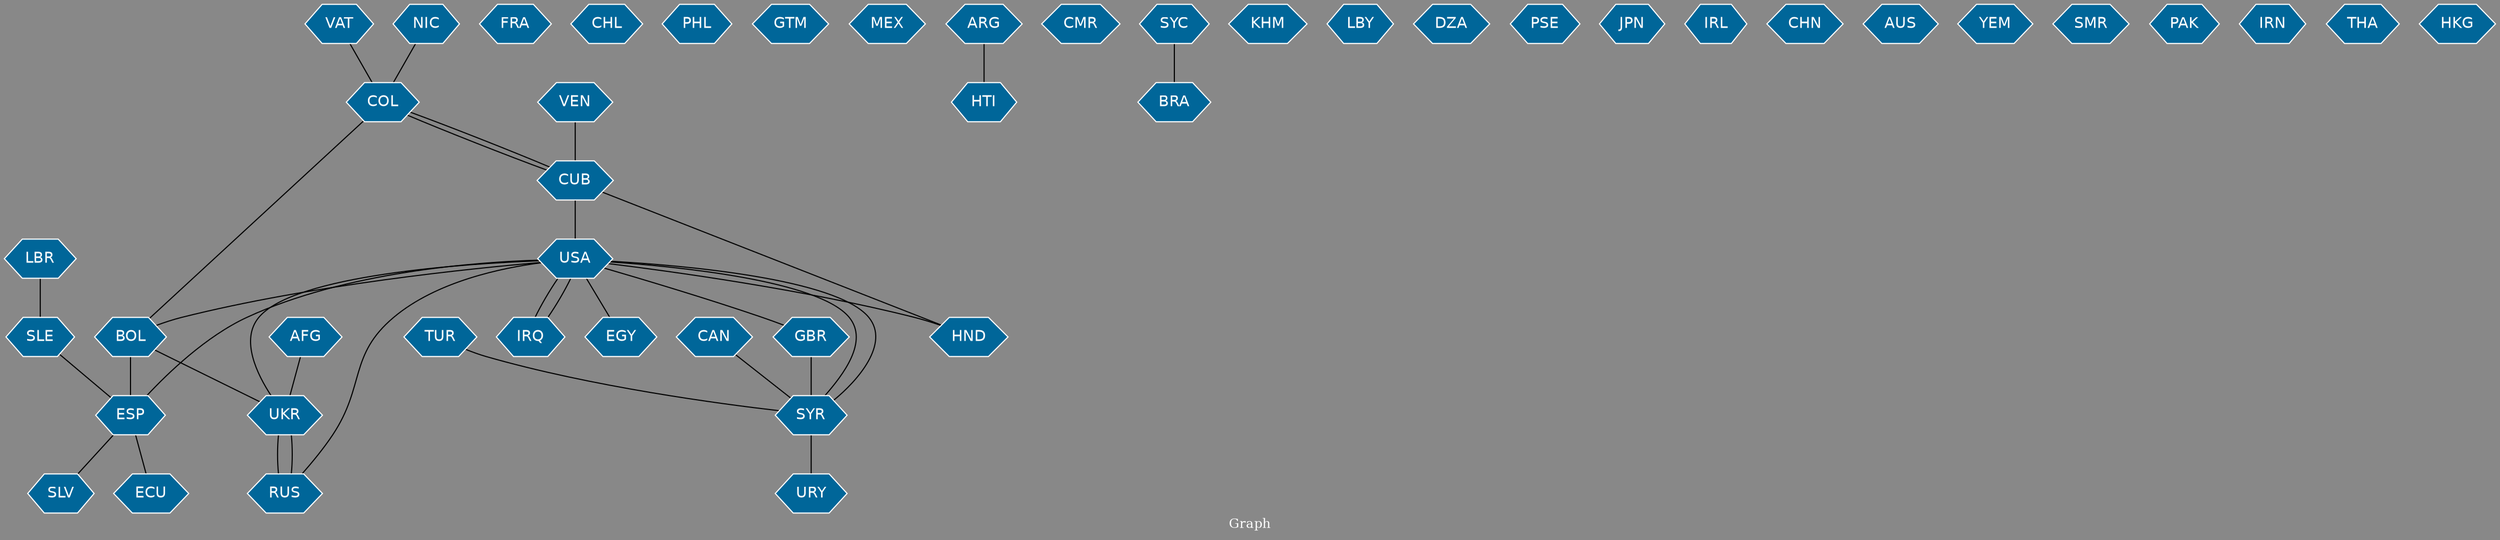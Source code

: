 // Countries together in item graph
graph {
	graph [bgcolor="#888888" fontcolor=white fontsize=12 label="Graph" outputorder=edgesfirst overlap=prism]
	node [color=white fillcolor="#006699" fontcolor=white fontname=Helvetica shape=hexagon style=filled]
	edge [arrowhead=open color=black fontcolor=white fontname=Courier fontsize=12]
		VAT [label=VAT]
		COL [label=COL]
		GBR [label=GBR]
		SYR [label=SYR]
		FRA [label=FRA]
		CHL [label=CHL]
		BOL [label=BOL]
		UKR [label=UKR]
		IRQ [label=IRQ]
		USA [label=USA]
		RUS [label=RUS]
		PHL [label=PHL]
		SLE [label=SLE]
		ESP [label=ESP]
		GTM [label=GTM]
		MEX [label=MEX]
		CUB [label=CUB]
		ARG [label=ARG]
		CMR [label=CMR]
		BRA [label=BRA]
		ECU [label=ECU]
		KHM [label=KHM]
		VEN [label=VEN]
		NIC [label=NIC]
		LBY [label=LBY]
		DZA [label=DZA]
		HTI [label=HTI]
		TUR [label=TUR]
		EGY [label=EGY]
		LBR [label=LBR]
		SYC [label=SYC]
		PSE [label=PSE]
		JPN [label=JPN]
		HND [label=HND]
		IRL [label=IRL]
		CHN [label=CHN]
		AUS [label=AUS]
		YEM [label=YEM]
		URY [label=URY]
		SMR [label=SMR]
		AFG [label=AFG]
		PAK [label=PAK]
		SLV [label=SLV]
		CAN [label=CAN]
		IRN [label=IRN]
		THA [label=THA]
		HKG [label=HKG]
			SYR -- USA [weight=1]
			TUR -- SYR [weight=1]
			UKR -- RUS [weight=2]
			COL -- CUB [weight=1]
			VAT -- COL [weight=1]
			BOL -- COL [weight=2]
			USA -- EGY [weight=1]
			SYC -- BRA [weight=1]
			IRQ -- USA [weight=1]
			USA -- GBR [weight=1]
			SYR -- URY [weight=1]
			CUB -- COL [weight=1]
			ESP -- SLV [weight=1]
			USA -- SYR [weight=1]
			BOL -- UKR [weight=1]
			USA -- IRQ [weight=1]
			SLE -- ESP [weight=1]
			UKR -- USA [weight=1]
			RUS -- UKR [weight=3]
			ARG -- HTI [weight=1]
			CUB -- USA [weight=3]
			CAN -- SYR [weight=1]
			USA -- HND [weight=2]
			USA -- BOL [weight=1]
			LBR -- SLE [weight=1]
			BOL -- ESP [weight=1]
			VEN -- CUB [weight=1]
			ESP -- USA [weight=1]
			USA -- RUS [weight=1]
			ESP -- ECU [weight=1]
			NIC -- COL [weight=1]
			CUB -- HND [weight=2]
			GBR -- SYR [weight=1]
			AFG -- UKR [weight=1]
}